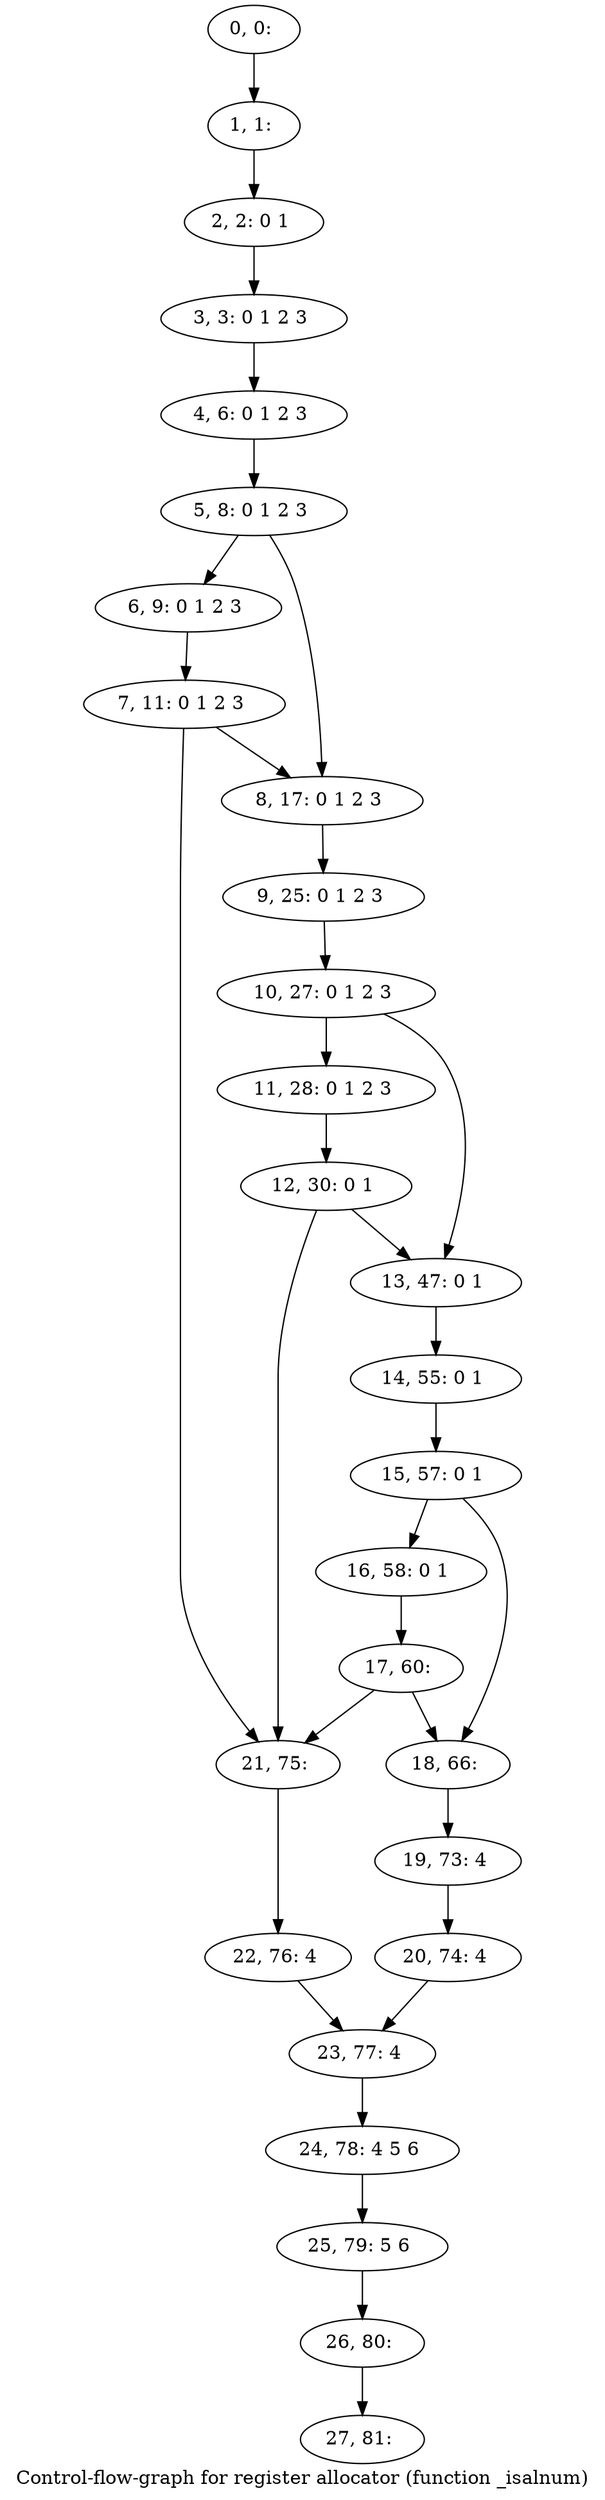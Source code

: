 digraph G {
graph [label="Control-flow-graph for register allocator (function _isalnum)"]
0[label="0, 0: "];
1[label="1, 1: "];
2[label="2, 2: 0 1 "];
3[label="3, 3: 0 1 2 3 "];
4[label="4, 6: 0 1 2 3 "];
5[label="5, 8: 0 1 2 3 "];
6[label="6, 9: 0 1 2 3 "];
7[label="7, 11: 0 1 2 3 "];
8[label="8, 17: 0 1 2 3 "];
9[label="9, 25: 0 1 2 3 "];
10[label="10, 27: 0 1 2 3 "];
11[label="11, 28: 0 1 2 3 "];
12[label="12, 30: 0 1 "];
13[label="13, 47: 0 1 "];
14[label="14, 55: 0 1 "];
15[label="15, 57: 0 1 "];
16[label="16, 58: 0 1 "];
17[label="17, 60: "];
18[label="18, 66: "];
19[label="19, 73: 4 "];
20[label="20, 74: 4 "];
21[label="21, 75: "];
22[label="22, 76: 4 "];
23[label="23, 77: 4 "];
24[label="24, 78: 4 5 6 "];
25[label="25, 79: 5 6 "];
26[label="26, 80: "];
27[label="27, 81: "];
0->1 ;
1->2 ;
2->3 ;
3->4 ;
4->5 ;
5->6 ;
5->8 ;
6->7 ;
7->8 ;
7->21 ;
8->9 ;
9->10 ;
10->11 ;
10->13 ;
11->12 ;
12->13 ;
12->21 ;
13->14 ;
14->15 ;
15->16 ;
15->18 ;
16->17 ;
17->18 ;
17->21 ;
18->19 ;
19->20 ;
20->23 ;
21->22 ;
22->23 ;
23->24 ;
24->25 ;
25->26 ;
26->27 ;
}

